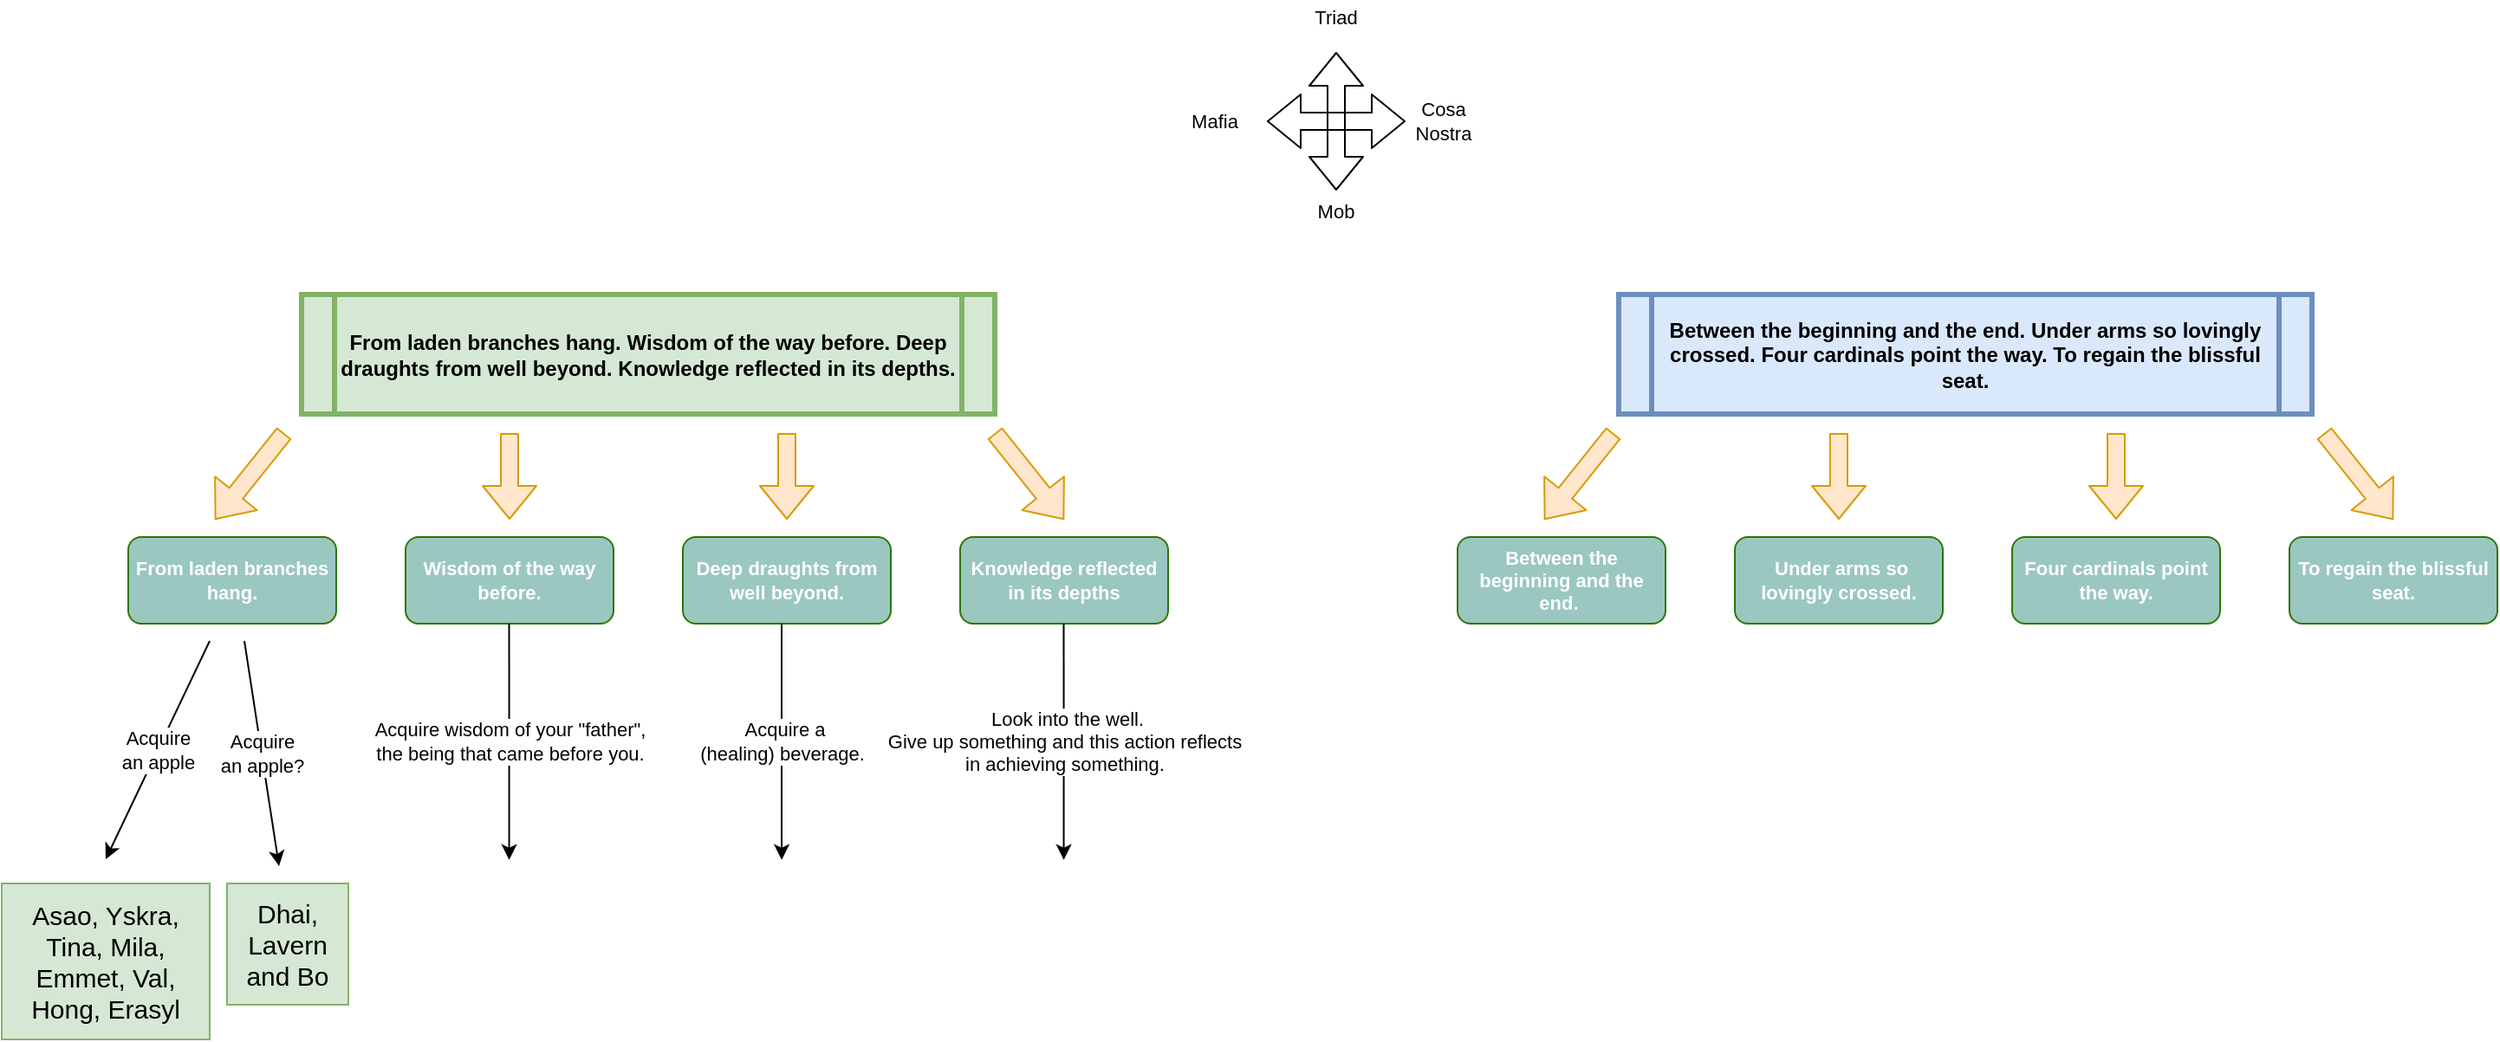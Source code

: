 <mxfile version="14.3.0" type="github">
  <diagram name="Page-1" id="c7558073-3199-34d8-9f00-42111426c3f3">
    <mxGraphModel dx="1422" dy="906" grid="1" gridSize="10" guides="1" tooltips="1" connect="1" arrows="1" fold="1" page="1" pageScale="1" pageWidth="826" pageHeight="1169" background="#ffffff" math="0" shadow="0">
      <root>
        <mxCell id="0" />
        <mxCell id="1" parent="0" />
        <mxCell id="5" value="From laden branches hang. Wisdom of the way before. Deep draughts from well beyond. Knowledge reflected in its depths." style="shape=process;whiteSpace=wrap;align=center;verticalAlign=middle;size=0.048;fontStyle=1;strokeWidth=3;fillColor=#d5e8d4;strokeColor=#82b366;" parent="1" vertex="1">
          <mxGeometry x="243" y="210" width="400" height="69" as="geometry" />
        </mxCell>
        <mxCell id="F6xpkMEx-4CO1UtiSVYz-96" value="Between the beginning and the end. Under arms so lovingly crossed. Four cardinals point the way. To regain the blissful seat." style="shape=process;whiteSpace=wrap;align=center;verticalAlign=middle;size=0.048;fontStyle=1;strokeWidth=3;fillColor=#dae8fc;strokeColor=#6c8ebf;" vertex="1" parent="1">
          <mxGeometry x="1003" y="210" width="400" height="69" as="geometry" />
        </mxCell>
        <mxCell id="F6xpkMEx-4CO1UtiSVYz-97" value="From laden branches hang." style="rounded=1;whiteSpace=wrap;html=1;strokeColor=#2D7600;fontColor=#ffffff;fillColor=#9AC7BF;fontStyle=1;fontSize=11;" vertex="1" parent="1">
          <mxGeometry x="143" y="350" width="120" height="50" as="geometry" />
        </mxCell>
        <mxCell id="F6xpkMEx-4CO1UtiSVYz-98" value="" style="shape=flexArrow;endArrow=classic;html=1;fillColor=#ffe6cc;strokeColor=#d79b00;" edge="1" parent="1">
          <mxGeometry width="50" height="50" relative="1" as="geometry">
            <mxPoint x="233" y="290" as="sourcePoint" />
            <mxPoint x="193" y="340" as="targetPoint" />
          </mxGeometry>
        </mxCell>
        <mxCell id="F6xpkMEx-4CO1UtiSVYz-99" value="Wisdom of the way before." style="rounded=1;whiteSpace=wrap;html=1;strokeColor=#2D7600;fontColor=#ffffff;fillColor=#9AC7BF;fontStyle=1;fontSize=11;" vertex="1" parent="1">
          <mxGeometry x="303" y="350" width="120" height="50" as="geometry" />
        </mxCell>
        <mxCell id="F6xpkMEx-4CO1UtiSVYz-100" value="Deep draughts from well beyond." style="rounded=1;whiteSpace=wrap;html=1;strokeColor=#2D7600;fontColor=#ffffff;fillColor=#9AC7BF;fontStyle=1;fontSize=11;" vertex="1" parent="1">
          <mxGeometry x="463" y="350" width="120" height="50" as="geometry" />
        </mxCell>
        <mxCell id="F6xpkMEx-4CO1UtiSVYz-101" value="Knowledge reflected in its depths" style="rounded=1;whiteSpace=wrap;html=1;strokeColor=#2D7600;fontColor=#ffffff;fillColor=#9AC7BF;fontStyle=1;fontSize=11;" vertex="1" parent="1">
          <mxGeometry x="623" y="350" width="120" height="50" as="geometry" />
        </mxCell>
        <mxCell id="F6xpkMEx-4CO1UtiSVYz-102" value="" style="shape=flexArrow;endArrow=classic;html=1;fillColor=#ffe6cc;strokeColor=#d79b00;" edge="1" parent="1">
          <mxGeometry width="50" height="50" relative="1" as="geometry">
            <mxPoint x="363" y="290" as="sourcePoint" />
            <mxPoint x="363" y="340" as="targetPoint" />
          </mxGeometry>
        </mxCell>
        <mxCell id="F6xpkMEx-4CO1UtiSVYz-105" value="" style="shape=flexArrow;endArrow=classic;html=1;fillColor=#ffe6cc;strokeColor=#d79b00;" edge="1" parent="1">
          <mxGeometry width="50" height="50" relative="1" as="geometry">
            <mxPoint x="523.0" y="290" as="sourcePoint" />
            <mxPoint x="523.0" y="340" as="targetPoint" />
          </mxGeometry>
        </mxCell>
        <mxCell id="F6xpkMEx-4CO1UtiSVYz-106" value="" style="shape=flexArrow;endArrow=classic;html=1;fillColor=#ffe6cc;strokeColor=#d79b00;" edge="1" parent="1">
          <mxGeometry width="50" height="50" relative="1" as="geometry">
            <mxPoint x="643" y="290" as="sourcePoint" />
            <mxPoint x="683" y="340" as="targetPoint" />
          </mxGeometry>
        </mxCell>
        <mxCell id="F6xpkMEx-4CO1UtiSVYz-107" value="Between the beginning and the end.&amp;nbsp;" style="rounded=1;whiteSpace=wrap;html=1;strokeColor=#2D7600;fontColor=#ffffff;fillColor=#9AC7BF;fontStyle=1;fontSize=11;" vertex="1" parent="1">
          <mxGeometry x="910" y="350" width="120" height="50" as="geometry" />
        </mxCell>
        <mxCell id="F6xpkMEx-4CO1UtiSVYz-108" value="" style="shape=flexArrow;endArrow=classic;html=1;fillColor=#ffe6cc;strokeColor=#d79b00;" edge="1" parent="1">
          <mxGeometry width="50" height="50" relative="1" as="geometry">
            <mxPoint x="1000.0" y="290" as="sourcePoint" />
            <mxPoint x="960.0" y="340" as="targetPoint" />
          </mxGeometry>
        </mxCell>
        <mxCell id="F6xpkMEx-4CO1UtiSVYz-109" value="&amp;nbsp;Under arms so lovingly crossed." style="rounded=1;whiteSpace=wrap;html=1;strokeColor=#2D7600;fontColor=#ffffff;fillColor=#9AC7BF;fontStyle=1;fontSize=11;" vertex="1" parent="1">
          <mxGeometry x="1070" y="350" width="120" height="50" as="geometry" />
        </mxCell>
        <mxCell id="F6xpkMEx-4CO1UtiSVYz-110" value="Four cardinals point the way." style="rounded=1;whiteSpace=wrap;html=1;strokeColor=#2D7600;fontColor=#ffffff;fillColor=#9AC7BF;fontStyle=1;fontSize=11;" vertex="1" parent="1">
          <mxGeometry x="1230" y="350" width="120" height="50" as="geometry" />
        </mxCell>
        <mxCell id="F6xpkMEx-4CO1UtiSVYz-111" value="To regain the blissful seat." style="rounded=1;whiteSpace=wrap;html=1;strokeColor=#2D7600;fontColor=#ffffff;fillColor=#9AC7BF;fontStyle=1;fontSize=11;" vertex="1" parent="1">
          <mxGeometry x="1390" y="350" width="120" height="50" as="geometry" />
        </mxCell>
        <mxCell id="F6xpkMEx-4CO1UtiSVYz-112" value="" style="shape=flexArrow;endArrow=classic;html=1;fillColor=#ffe6cc;strokeColor=#d79b00;" edge="1" parent="1">
          <mxGeometry width="50" height="50" relative="1" as="geometry">
            <mxPoint x="1130.0" y="290" as="sourcePoint" />
            <mxPoint x="1130.0" y="340" as="targetPoint" />
          </mxGeometry>
        </mxCell>
        <mxCell id="F6xpkMEx-4CO1UtiSVYz-113" value="" style="shape=flexArrow;endArrow=classic;html=1;fillColor=#ffe6cc;strokeColor=#d79b00;" edge="1" parent="1">
          <mxGeometry width="50" height="50" relative="1" as="geometry">
            <mxPoint x="1290.0" y="290" as="sourcePoint" />
            <mxPoint x="1290.0" y="340" as="targetPoint" />
          </mxGeometry>
        </mxCell>
        <mxCell id="F6xpkMEx-4CO1UtiSVYz-114" value="" style="shape=flexArrow;endArrow=classic;html=1;fillColor=#ffe6cc;strokeColor=#d79b00;" edge="1" parent="1">
          <mxGeometry width="50" height="50" relative="1" as="geometry">
            <mxPoint x="1410" y="290" as="sourcePoint" />
            <mxPoint x="1450" y="340" as="targetPoint" />
          </mxGeometry>
        </mxCell>
        <mxCell id="F6xpkMEx-4CO1UtiSVYz-123" value="" style="shape=flexArrow;endArrow=classic;startArrow=classic;html=1;fontSize=11;" edge="1" parent="1">
          <mxGeometry width="50" height="50" relative="1" as="geometry">
            <mxPoint x="840" y="150" as="sourcePoint" />
            <mxPoint x="840" y="70" as="targetPoint" />
          </mxGeometry>
        </mxCell>
        <mxCell id="F6xpkMEx-4CO1UtiSVYz-125" value="" style="shape=flexArrow;endArrow=classic;startArrow=classic;html=1;fontSize=11;" edge="1" parent="1">
          <mxGeometry width="50" height="50" relative="1" as="geometry">
            <mxPoint x="880" y="110" as="sourcePoint" />
            <mxPoint x="800" y="110" as="targetPoint" />
          </mxGeometry>
        </mxCell>
        <mxCell id="F6xpkMEx-4CO1UtiSVYz-126" value="Triad" style="text;html=1;strokeColor=none;fillColor=none;align=center;verticalAlign=middle;whiteSpace=wrap;rounded=0;fontSize=11;" vertex="1" parent="1">
          <mxGeometry x="820" y="40" width="40" height="20" as="geometry" />
        </mxCell>
        <mxCell id="F6xpkMEx-4CO1UtiSVYz-127" value="Cosa Nostra" style="text;html=1;strokeColor=none;fillColor=none;align=center;verticalAlign=middle;whiteSpace=wrap;rounded=0;fontSize=11;" vertex="1" parent="1">
          <mxGeometry x="882" y="100" width="40" height="20" as="geometry" />
        </mxCell>
        <mxCell id="F6xpkMEx-4CO1UtiSVYz-128" value="Mob" style="text;html=1;strokeColor=none;fillColor=none;align=center;verticalAlign=middle;whiteSpace=wrap;rounded=0;fontSize=11;" vertex="1" parent="1">
          <mxGeometry x="820" y="152" width="40" height="20" as="geometry" />
        </mxCell>
        <mxCell id="F6xpkMEx-4CO1UtiSVYz-129" value="Mafia" style="text;html=1;strokeColor=none;fillColor=none;align=center;verticalAlign=middle;whiteSpace=wrap;rounded=0;fontSize=11;" vertex="1" parent="1">
          <mxGeometry x="750" y="100" width="40" height="20" as="geometry" />
        </mxCell>
        <mxCell id="F6xpkMEx-4CO1UtiSVYz-130" value="Label" style="endArrow=classic;html=1;fontSize=11;" edge="1" parent="1">
          <mxGeometry relative="1" as="geometry">
            <mxPoint x="190" y="410" as="sourcePoint" />
            <mxPoint x="130" y="536" as="targetPoint" />
          </mxGeometry>
        </mxCell>
        <mxCell id="F6xpkMEx-4CO1UtiSVYz-131" value="Acquire&lt;br&gt;an apple" style="edgeLabel;resizable=0;html=1;align=center;verticalAlign=middle;" connectable="0" vertex="1" parent="F6xpkMEx-4CO1UtiSVYz-130">
          <mxGeometry relative="1" as="geometry" />
        </mxCell>
        <mxCell id="F6xpkMEx-4CO1UtiSVYz-134" value="Label" style="endArrow=classic;html=1;fontSize=11;exitX=0.458;exitY=1.073;exitDx=0;exitDy=0;exitPerimeter=0;" edge="1" parent="1">
          <mxGeometry relative="1" as="geometry">
            <mxPoint x="362.76" y="400.0" as="sourcePoint" />
            <mxPoint x="362.8" y="536.35" as="targetPoint" />
          </mxGeometry>
        </mxCell>
        <mxCell id="F6xpkMEx-4CO1UtiSVYz-135" value="Acquire wisdom of your &quot;father&quot;, &lt;br&gt;the being that came before you." style="edgeLabel;resizable=0;html=1;align=center;verticalAlign=middle;" connectable="0" vertex="1" parent="F6xpkMEx-4CO1UtiSVYz-134">
          <mxGeometry relative="1" as="geometry" />
        </mxCell>
        <mxCell id="F6xpkMEx-4CO1UtiSVYz-136" value="Label" style="endArrow=classic;html=1;fontSize=11;exitX=0.458;exitY=1.073;exitDx=0;exitDy=0;exitPerimeter=0;" edge="1" parent="1">
          <mxGeometry relative="1" as="geometry">
            <mxPoint x="520" y="400" as="sourcePoint" />
            <mxPoint x="520.04" y="536.35" as="targetPoint" />
          </mxGeometry>
        </mxCell>
        <mxCell id="F6xpkMEx-4CO1UtiSVYz-137" value="&amp;nbsp;Acquire a &lt;br&gt;(healing) beverage." style="edgeLabel;resizable=0;html=1;align=center;verticalAlign=middle;" connectable="0" vertex="1" parent="F6xpkMEx-4CO1UtiSVYz-136">
          <mxGeometry relative="1" as="geometry" />
        </mxCell>
        <mxCell id="F6xpkMEx-4CO1UtiSVYz-138" value="Label" style="endArrow=classic;html=1;fontSize=11;exitX=0.458;exitY=1.073;exitDx=0;exitDy=0;exitPerimeter=0;" edge="1" parent="1">
          <mxGeometry relative="1" as="geometry">
            <mxPoint x="682.76" y="400" as="sourcePoint" />
            <mxPoint x="682.8" y="536.35" as="targetPoint" />
          </mxGeometry>
        </mxCell>
        <mxCell id="F6xpkMEx-4CO1UtiSVYz-139" value="&amp;nbsp;Look into the well. &lt;br&gt;Give up something and this action reflects &lt;br&gt;in achieving something." style="edgeLabel;resizable=0;html=1;align=center;verticalAlign=middle;" connectable="0" vertex="1" parent="F6xpkMEx-4CO1UtiSVYz-138">
          <mxGeometry relative="1" as="geometry" />
        </mxCell>
        <mxCell id="F6xpkMEx-4CO1UtiSVYz-150" value="Asao, Yskra, Tina, Mila, Emmet, Val, Hong, Erasyl" style="rounded=0;whiteSpace=wrap;html=1;fillColor=#d5e8d4;fontSize=15;strokeColor=#82b366;" vertex="1" parent="1">
          <mxGeometry x="70" y="550" width="120" height="90" as="geometry" />
        </mxCell>
        <mxCell id="F6xpkMEx-4CO1UtiSVYz-152" value="Dhai, Lavern and Bo" style="rounded=0;whiteSpace=wrap;html=1;fillColor=#d5e8d4;fontSize=15;strokeColor=#82b366;" vertex="1" parent="1">
          <mxGeometry x="200" y="550" width="70" height="70" as="geometry" />
        </mxCell>
        <mxCell id="F6xpkMEx-4CO1UtiSVYz-153" value="Label" style="endArrow=classic;html=1;fontSize=11;" edge="1" parent="1">
          <mxGeometry relative="1" as="geometry">
            <mxPoint x="210" y="410" as="sourcePoint" />
            <mxPoint x="230" y="540" as="targetPoint" />
          </mxGeometry>
        </mxCell>
        <mxCell id="F6xpkMEx-4CO1UtiSVYz-154" value="Acquire&lt;br&gt;an apple?" style="edgeLabel;resizable=0;html=1;align=center;verticalAlign=middle;" connectable="0" vertex="1" parent="F6xpkMEx-4CO1UtiSVYz-153">
          <mxGeometry relative="1" as="geometry" />
        </mxCell>
      </root>
    </mxGraphModel>
  </diagram>
</mxfile>
